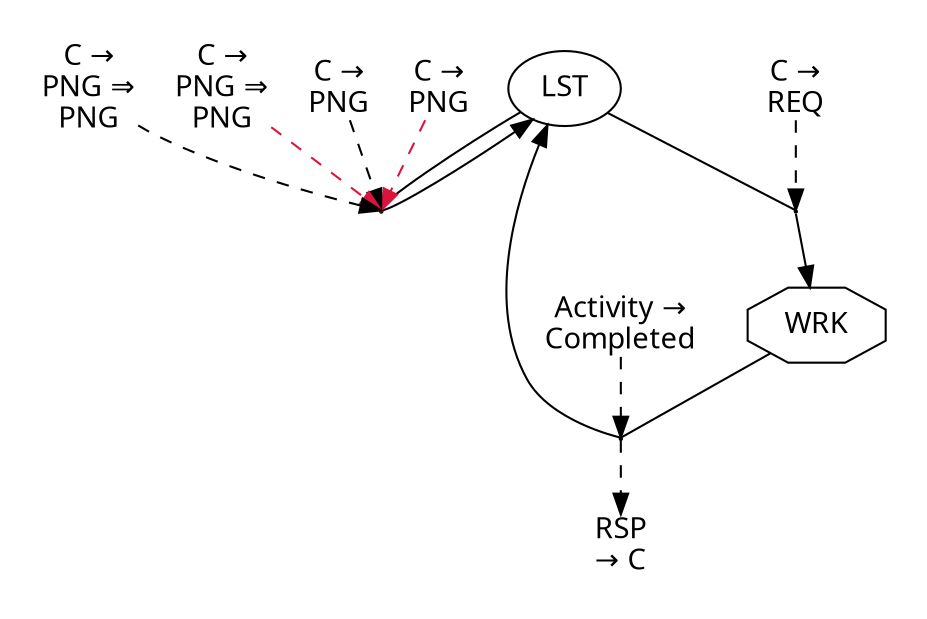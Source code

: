 digraph {
color=white;
graph [ fontname="sans-serif" ];
node [ fontname="sans-serif" ];
edge [ fontname="sans-serif" ];
A_0_false [ label="LST", shape=ellipse ];
subgraph cluster_0 {
T_0_18446744073709551615 [ shape=point, height=0.015, width=0.015 ];
A_0_false -> T_0_18446744073709551615 [ arrowhead=none, direction=forward ];
T_0_18446744073709551615 -> A_0_false;
D_0_18446744073709551615_2 [ label="C &#8594;\nPNG", shape=plain ];
D_0_18446744073709551615_2 -> T_0_18446744073709551615 [ color=Crimson, style=dashed ];
D_0_18446744073709551615_4 [ label="C &#8594;\nPNG", shape=plain ];
D_0_18446744073709551615_4 -> T_0_18446744073709551615 [ color=Black, style=dashed ];
D_0_18446744073709551615_5 [ label="C &#8594;\nPNG &#8658;\nPNG", shape=plain ];
D_0_18446744073709551615_5 -> T_0_18446744073709551615 [ color=Crimson, style=dashed ];
D_0_18446744073709551615_6 [ label="C &#8594;\nPNG &#8658;\nPNG", shape=plain ];
D_0_18446744073709551615_6 -> T_0_18446744073709551615 [ color=Black, style=dashed ];
}
A_1_true [ label="WRK", shape=octagon ];
subgraph cluster_1 {
T_1_18446744073709551615 [ shape=point, height=0.015, width=0.015 ];
A_0_false -> T_1_18446744073709551615 [ arrowhead=none, direction=forward ];
T_1_18446744073709551615 -> A_1_true;
D_1_18446744073709551615_1 [ label="C &#8594;\nREQ", shape=plain ];
D_1_18446744073709551615_1 -> T_1_18446744073709551615 [ color=Black, style=dashed ];
}
subgraph cluster_2 {
T_2_18446744073709551615 [ shape=point, height=0.015, width=0.015 ];
A_1_true -> T_2_18446744073709551615 [ arrowhead=none, direction=forward ];
T_2_18446744073709551615 -> A_0_false;
D_2_18446744073709551615_7 [ label="Activity &#8594;\nCompleted", shape=plain ];
D_2_18446744073709551615_7 -> T_2_18446744073709551615 [ color=Black, style=dashed ];
S_2_18446744073709551615_8 [ label="RSP\n&#8594; C", shape=plain ];
T_2_18446744073709551615 -> S_2_18446744073709551615_8 [ color=Black, style=dashed ];
}
}
